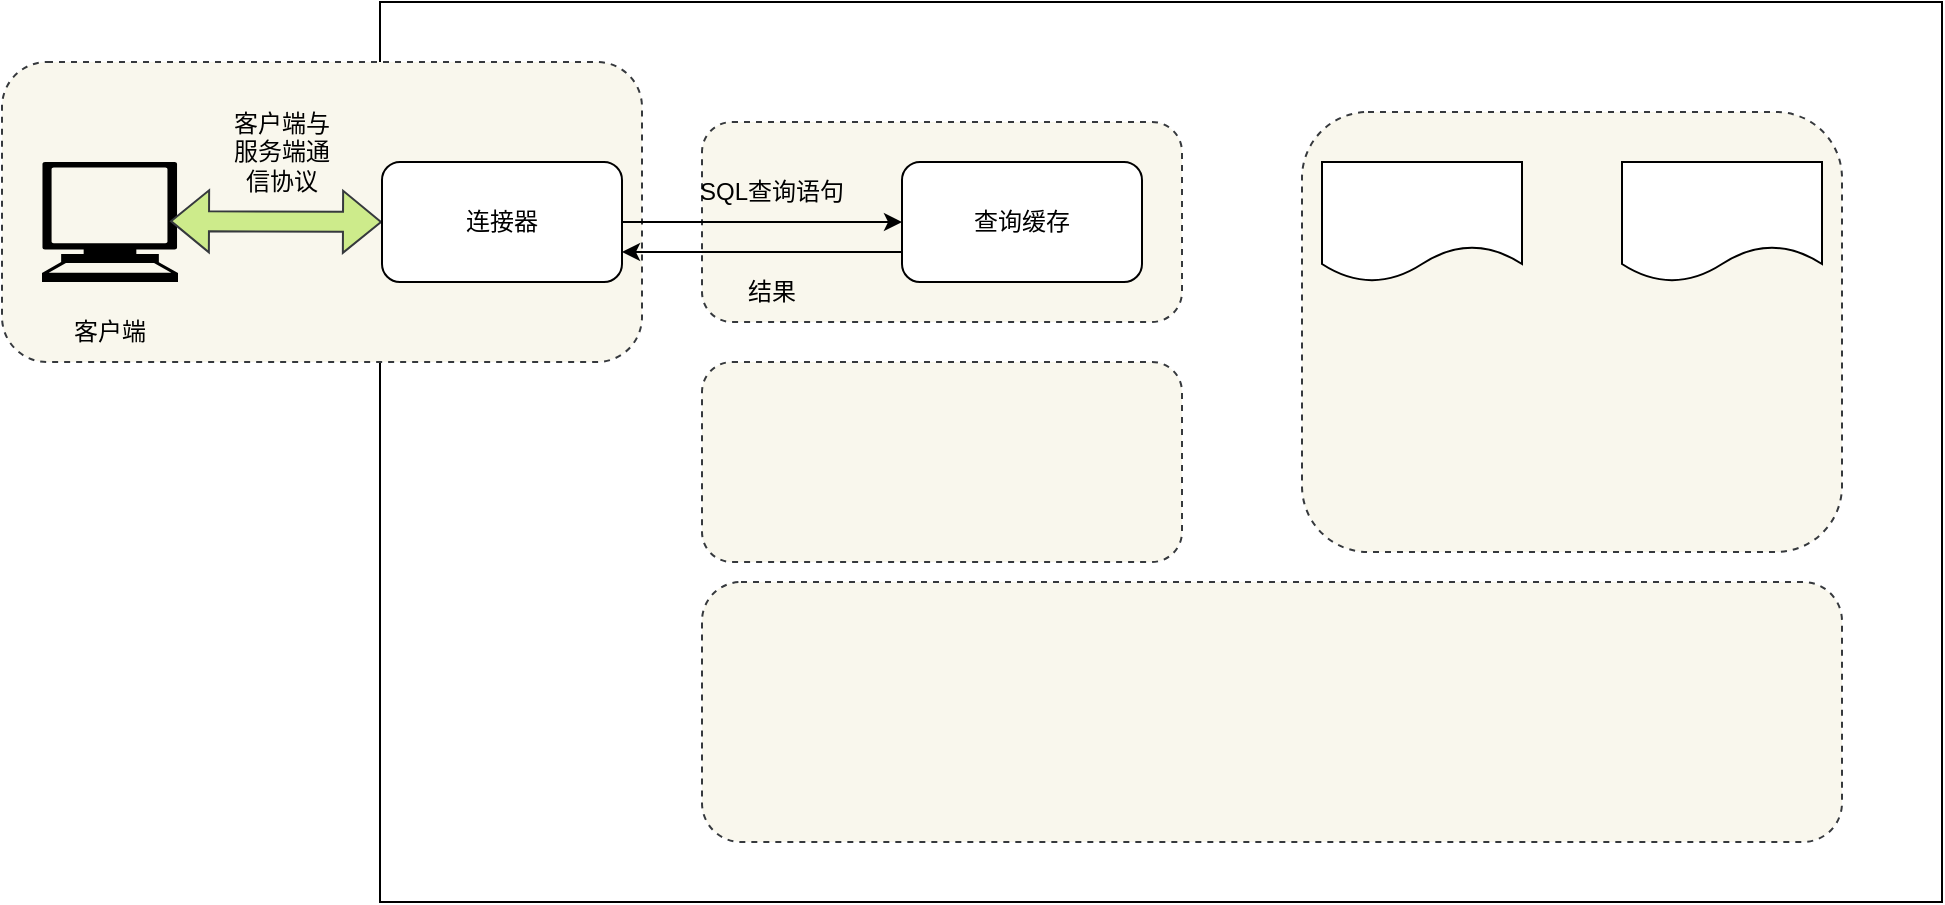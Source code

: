 <mxfile version="22.1.18" type="github">
  <diagram name="第 1 页" id="3kq-4ecmrGDh_nHcSpQ9">
    <mxGraphModel dx="2074" dy="657" grid="1" gridSize="10" guides="1" tooltips="1" connect="1" arrows="1" fold="1" page="1" pageScale="1" pageWidth="827" pageHeight="1169" math="0" shadow="0">
      <root>
        <mxCell id="0" />
        <mxCell id="1" parent="0" />
        <mxCell id="olyfkcy6IBKi8FdSUblW-2" value="" style="rounded=0;whiteSpace=wrap;html=1;" vertex="1" parent="1">
          <mxGeometry x="69" y="270" width="781" height="450" as="geometry" />
        </mxCell>
        <mxCell id="olyfkcy6IBKi8FdSUblW-3" value="" style="rounded=1;whiteSpace=wrap;html=1;dashed=1;fillColor=#f9f7ed;strokeColor=#36393d;" vertex="1" parent="1">
          <mxGeometry x="-120" y="300" width="320" height="150" as="geometry" />
        </mxCell>
        <mxCell id="olyfkcy6IBKi8FdSUblW-4" value="" style="shape=mxgraph.signs.tech.computer;html=1;pointerEvents=1;fillColor=#000000;strokeColor=none;verticalLabelPosition=bottom;verticalAlign=top;align=center;sketch=0;" vertex="1" parent="1">
          <mxGeometry x="-100" y="350" width="68" height="60" as="geometry" />
        </mxCell>
        <mxCell id="olyfkcy6IBKi8FdSUblW-5" value="客户端" style="text;html=1;strokeColor=none;fillColor=none;align=center;verticalAlign=middle;whiteSpace=wrap;rounded=0;" vertex="1" parent="1">
          <mxGeometry x="-96" y="420" width="60" height="30" as="geometry" />
        </mxCell>
        <mxCell id="olyfkcy6IBKi8FdSUblW-6" value="" style="shape=flexArrow;endArrow=classic;startArrow=classic;html=1;rounded=0;entryX=1;entryY=0.5;entryDx=0;entryDy=0;" edge="1" parent="1" source="olyfkcy6IBKi8FdSUblW-9">
          <mxGeometry width="100" height="100" relative="1" as="geometry">
            <mxPoint x="-32" y="379.57" as="sourcePoint" />
            <mxPoint x="140" y="380" as="targetPoint" />
          </mxGeometry>
        </mxCell>
        <mxCell id="olyfkcy6IBKi8FdSUblW-10" value="" style="shape=flexArrow;endArrow=classic;startArrow=classic;html=1;rounded=0;entryX=0;entryY=0.5;entryDx=0;entryDy=0;fillColor=#cdeb8b;strokeColor=#36393d;" edge="1" parent="1" target="olyfkcy6IBKi8FdSUblW-9">
          <mxGeometry width="100" height="100" relative="1" as="geometry">
            <mxPoint x="-36" y="379.57" as="sourcePoint" />
            <mxPoint x="166" y="380" as="targetPoint" />
          </mxGeometry>
        </mxCell>
        <mxCell id="olyfkcy6IBKi8FdSUblW-9" value="连接器" style="rounded=1;whiteSpace=wrap;html=1;" vertex="1" parent="1">
          <mxGeometry x="70" y="350" width="120" height="60" as="geometry" />
        </mxCell>
        <mxCell id="olyfkcy6IBKi8FdSUblW-11" value="客户端与服务端通信协议" style="text;html=1;strokeColor=none;fillColor=none;align=center;verticalAlign=middle;whiteSpace=wrap;rounded=0;" vertex="1" parent="1">
          <mxGeometry x="-10" y="330" width="60" height="30" as="geometry" />
        </mxCell>
        <mxCell id="olyfkcy6IBKi8FdSUblW-12" value="" style="rounded=1;whiteSpace=wrap;html=1;dashed=1;fillColor=#f9f7ed;strokeColor=#36393d;" vertex="1" parent="1">
          <mxGeometry x="230" y="330" width="240" height="100" as="geometry" />
        </mxCell>
        <mxCell id="olyfkcy6IBKi8FdSUblW-13" value="" style="rounded=1;whiteSpace=wrap;html=1;dashed=1;fillColor=#f9f7ed;strokeColor=#36393d;" vertex="1" parent="1">
          <mxGeometry x="230" y="450" width="240" height="100" as="geometry" />
        </mxCell>
        <mxCell id="olyfkcy6IBKi8FdSUblW-22" style="edgeStyle=orthogonalEdgeStyle;rounded=0;orthogonalLoop=1;jettySize=auto;html=1;entryX=0;entryY=0.5;entryDx=0;entryDy=0;" edge="1" parent="1" source="olyfkcy6IBKi8FdSUblW-9" target="olyfkcy6IBKi8FdSUblW-16">
          <mxGeometry relative="1" as="geometry" />
        </mxCell>
        <mxCell id="olyfkcy6IBKi8FdSUblW-14" value="" style="rounded=1;whiteSpace=wrap;html=1;dashed=1;fillColor=#f9f7ed;strokeColor=#36393d;" vertex="1" parent="1">
          <mxGeometry x="230" y="560" width="570" height="130" as="geometry" />
        </mxCell>
        <mxCell id="olyfkcy6IBKi8FdSUblW-15" value="" style="rounded=1;whiteSpace=wrap;html=1;dashed=1;fillColor=#f9f7ed;strokeColor=#36393d;" vertex="1" parent="1">
          <mxGeometry x="530" y="325" width="270" height="220" as="geometry" />
        </mxCell>
        <mxCell id="olyfkcy6IBKi8FdSUblW-24" style="edgeStyle=orthogonalEdgeStyle;rounded=0;orthogonalLoop=1;jettySize=auto;html=1;exitX=0;exitY=0.75;exitDx=0;exitDy=0;entryX=1;entryY=0.75;entryDx=0;entryDy=0;" edge="1" parent="1" source="olyfkcy6IBKi8FdSUblW-16" target="olyfkcy6IBKi8FdSUblW-9">
          <mxGeometry relative="1" as="geometry" />
        </mxCell>
        <mxCell id="olyfkcy6IBKi8FdSUblW-16" value="查询缓存" style="rounded=1;whiteSpace=wrap;html=1;" vertex="1" parent="1">
          <mxGeometry x="330" y="350" width="120" height="60" as="geometry" />
        </mxCell>
        <mxCell id="olyfkcy6IBKi8FdSUblW-23" value="SQL查询语句" style="text;html=1;strokeColor=none;fillColor=none;align=center;verticalAlign=middle;whiteSpace=wrap;rounded=0;" vertex="1" parent="1">
          <mxGeometry x="210" y="350" width="110" height="30" as="geometry" />
        </mxCell>
        <mxCell id="olyfkcy6IBKi8FdSUblW-25" value="结果" style="text;html=1;strokeColor=none;fillColor=none;align=center;verticalAlign=middle;whiteSpace=wrap;rounded=0;" vertex="1" parent="1">
          <mxGeometry x="235" y="400" width="60" height="30" as="geometry" />
        </mxCell>
        <mxCell id="olyfkcy6IBKi8FdSUblW-26" value="" style="shape=document;whiteSpace=wrap;html=1;boundedLbl=1;" vertex="1" parent="1">
          <mxGeometry x="540" y="350" width="100" height="60" as="geometry" />
        </mxCell>
        <mxCell id="olyfkcy6IBKi8FdSUblW-27" value="" style="shape=document;whiteSpace=wrap;html=1;boundedLbl=1;" vertex="1" parent="1">
          <mxGeometry x="690" y="350" width="100" height="60" as="geometry" />
        </mxCell>
      </root>
    </mxGraphModel>
  </diagram>
</mxfile>
